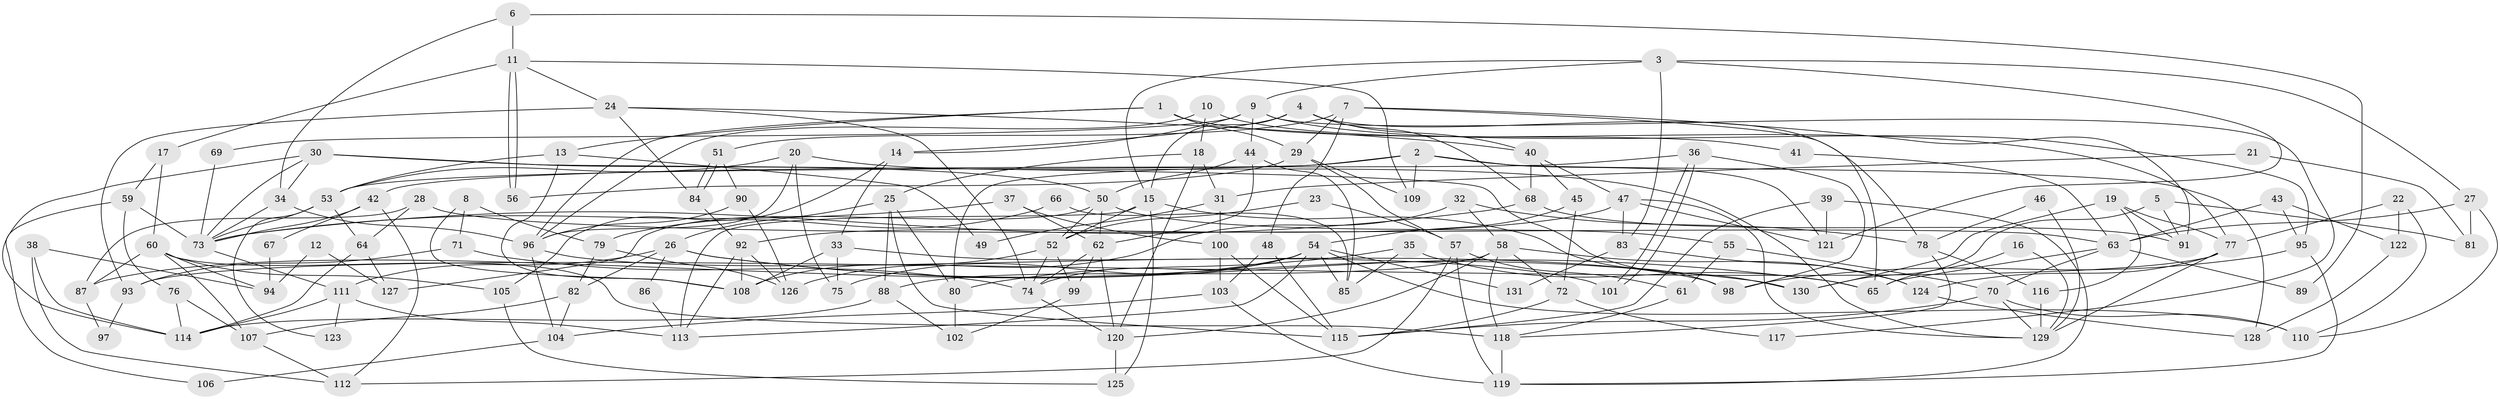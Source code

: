 // coarse degree distribution, {6: 0.19767441860465115, 9: 0.05813953488372093, 3: 0.13953488372093023, 5: 0.1744186046511628, 7: 0.023255813953488372, 2: 0.13953488372093023, 4: 0.19767441860465115, 8: 0.05813953488372093, 10: 0.011627906976744186}
// Generated by graph-tools (version 1.1) at 2025/41/03/06/25 10:41:55]
// undirected, 131 vertices, 262 edges
graph export_dot {
graph [start="1"]
  node [color=gray90,style=filled];
  1;
  2;
  3;
  4;
  5;
  6;
  7;
  8;
  9;
  10;
  11;
  12;
  13;
  14;
  15;
  16;
  17;
  18;
  19;
  20;
  21;
  22;
  23;
  24;
  25;
  26;
  27;
  28;
  29;
  30;
  31;
  32;
  33;
  34;
  35;
  36;
  37;
  38;
  39;
  40;
  41;
  42;
  43;
  44;
  45;
  46;
  47;
  48;
  49;
  50;
  51;
  52;
  53;
  54;
  55;
  56;
  57;
  58;
  59;
  60;
  61;
  62;
  63;
  64;
  65;
  66;
  67;
  68;
  69;
  70;
  71;
  72;
  73;
  74;
  75;
  76;
  77;
  78;
  79;
  80;
  81;
  82;
  83;
  84;
  85;
  86;
  87;
  88;
  89;
  90;
  91;
  92;
  93;
  94;
  95;
  96;
  97;
  98;
  99;
  100;
  101;
  102;
  103;
  104;
  105;
  106;
  107;
  108;
  109;
  110;
  111;
  112;
  113;
  114;
  115;
  116;
  117;
  118;
  119;
  120;
  121;
  122;
  123;
  124;
  125;
  126;
  127;
  128;
  129;
  130;
  131;
  1 -- 96;
  1 -- 13;
  1 -- 29;
  1 -- 41;
  2 -- 53;
  2 -- 80;
  2 -- 109;
  2 -- 121;
  2 -- 128;
  3 -- 27;
  3 -- 121;
  3 -- 9;
  3 -- 15;
  3 -- 83;
  4 -- 68;
  4 -- 15;
  4 -- 14;
  4 -- 40;
  4 -- 78;
  5 -- 91;
  5 -- 130;
  5 -- 81;
  6 -- 11;
  6 -- 34;
  6 -- 89;
  7 -- 51;
  7 -- 29;
  7 -- 48;
  7 -- 65;
  7 -- 91;
  8 -- 71;
  8 -- 108;
  8 -- 79;
  9 -- 14;
  9 -- 44;
  9 -- 69;
  9 -- 95;
  9 -- 117;
  10 -- 18;
  10 -- 96;
  10 -- 77;
  11 -- 109;
  11 -- 56;
  11 -- 56;
  11 -- 17;
  11 -- 24;
  12 -- 127;
  12 -- 94;
  13 -- 108;
  13 -- 53;
  13 -- 49;
  14 -- 105;
  14 -- 33;
  15 -- 113;
  15 -- 52;
  15 -- 98;
  15 -- 125;
  16 -- 129;
  16 -- 65;
  17 -- 60;
  17 -- 59;
  18 -- 25;
  18 -- 120;
  18 -- 31;
  19 -- 116;
  19 -- 77;
  19 -- 91;
  19 -- 130;
  20 -- 75;
  20 -- 53;
  20 -- 96;
  20 -- 129;
  21 -- 31;
  21 -- 81;
  22 -- 77;
  22 -- 122;
  22 -- 110;
  23 -- 57;
  23 -- 52;
  24 -- 84;
  24 -- 40;
  24 -- 74;
  24 -- 93;
  25 -- 115;
  25 -- 88;
  25 -- 26;
  25 -- 80;
  26 -- 130;
  26 -- 65;
  26 -- 82;
  26 -- 86;
  26 -- 111;
  27 -- 110;
  27 -- 63;
  27 -- 81;
  28 -- 87;
  28 -- 63;
  28 -- 64;
  29 -- 57;
  29 -- 56;
  29 -- 109;
  30 -- 50;
  30 -- 73;
  30 -- 34;
  30 -- 114;
  30 -- 130;
  31 -- 100;
  31 -- 49;
  32 -- 58;
  32 -- 126;
  32 -- 78;
  33 -- 108;
  33 -- 75;
  33 -- 98;
  34 -- 73;
  34 -- 96;
  35 -- 85;
  35 -- 65;
  35 -- 80;
  36 -- 101;
  36 -- 101;
  36 -- 98;
  36 -- 42;
  37 -- 73;
  37 -- 62;
  37 -- 100;
  38 -- 114;
  38 -- 112;
  38 -- 94;
  39 -- 115;
  39 -- 121;
  39 -- 119;
  40 -- 45;
  40 -- 47;
  40 -- 68;
  41 -- 63;
  42 -- 73;
  42 -- 67;
  42 -- 112;
  43 -- 63;
  43 -- 95;
  43 -- 122;
  44 -- 62;
  44 -- 50;
  44 -- 85;
  45 -- 54;
  45 -- 72;
  46 -- 129;
  46 -- 78;
  47 -- 83;
  47 -- 92;
  47 -- 121;
  47 -- 129;
  48 -- 103;
  48 -- 115;
  50 -- 52;
  50 -- 55;
  50 -- 62;
  50 -- 127;
  51 -- 90;
  51 -- 84;
  51 -- 84;
  52 -- 74;
  52 -- 99;
  52 -- 108;
  53 -- 64;
  53 -- 73;
  53 -- 123;
  54 -- 74;
  54 -- 110;
  54 -- 75;
  54 -- 85;
  54 -- 87;
  54 -- 113;
  54 -- 131;
  55 -- 70;
  55 -- 61;
  57 -- 119;
  57 -- 61;
  57 -- 112;
  58 -- 118;
  58 -- 88;
  58 -- 72;
  58 -- 120;
  58 -- 124;
  59 -- 76;
  59 -- 73;
  59 -- 106;
  60 -- 118;
  60 -- 107;
  60 -- 87;
  60 -- 94;
  60 -- 105;
  61 -- 118;
  62 -- 74;
  62 -- 99;
  62 -- 120;
  63 -- 70;
  63 -- 65;
  63 -- 89;
  64 -- 114;
  64 -- 127;
  66 -- 85;
  66 -- 79;
  67 -- 94;
  68 -- 91;
  68 -- 73;
  69 -- 73;
  70 -- 129;
  70 -- 115;
  70 -- 110;
  71 -- 93;
  71 -- 74;
  72 -- 115;
  72 -- 117;
  73 -- 111;
  74 -- 120;
  76 -- 107;
  76 -- 114;
  77 -- 129;
  77 -- 93;
  77 -- 124;
  78 -- 116;
  78 -- 118;
  79 -- 82;
  79 -- 126;
  80 -- 102;
  82 -- 104;
  82 -- 107;
  83 -- 124;
  83 -- 131;
  84 -- 92;
  86 -- 113;
  87 -- 97;
  88 -- 102;
  88 -- 114;
  90 -- 126;
  90 -- 96;
  92 -- 113;
  92 -- 108;
  92 -- 126;
  93 -- 97;
  95 -- 98;
  95 -- 119;
  96 -- 101;
  96 -- 104;
  99 -- 102;
  100 -- 115;
  100 -- 103;
  103 -- 119;
  103 -- 104;
  104 -- 106;
  105 -- 125;
  107 -- 112;
  111 -- 113;
  111 -- 114;
  111 -- 123;
  116 -- 129;
  118 -- 119;
  120 -- 125;
  122 -- 128;
  124 -- 128;
}

